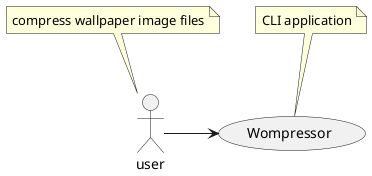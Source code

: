 @startuml Context diagram

actor user
note top: compress wallpaper image files

user -> (Wompressor)
note top: CLI application
